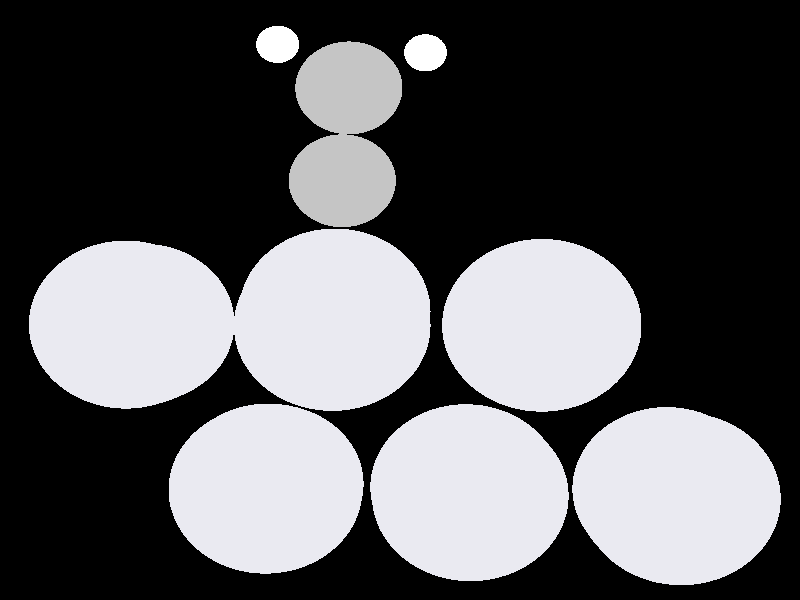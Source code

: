 #include "colors.inc"
#include "finish.inc"

global_settings {assumed_gamma 1 max_trace_level 6}
background {color White transmit 1.0}
camera {perspective
  right -9.31*x up 8.06*y
  direction 100.00*z
  location <0,0,100.00> look_at <0,0,0>}


light_source {<  2.00,   3.00,  40.00> color White
  area_light <0.70, 0, 0>, <0, 0.70, 0>, 3, 3
  adaptive 1 jitter}
// no fog
#declare simple = finish {phong 0.7}
#declare pale = finish {ambient 0.5 diffuse 0.85 roughness 0.001 specular 0.200 }
#declare intermediate = finish {ambient 0.3 diffuse 0.6 specular 0.1 roughness 0.04}
#declare vmd = finish {ambient 0.0 diffuse 0.65 phong 0.1 phong_size 40.0 specular 0.5 }
#declare jmol = finish {ambient 0.2 diffuse 0.6 specular 1 roughness 0.001 metallic}
#declare ase2 = finish {ambient 0.05 brilliance 3 diffuse 0.6 metallic specular 0.7 roughness 0.04 reflection 0.15}
#declare ase3 = finish {ambient 0.15 brilliance 2 diffuse 0.6 metallic specular 1.0 roughness 0.001 reflection 0.0}
#declare glass = finish {ambient 0.05 diffuse 0.3 specular 1.0 roughness 0.001}
#declare glass2 = finish {ambient 0.01 diffuse 0.3 specular 1.0 reflection 0.25 roughness 0.001}
#declare Rcell = 0.050;
#declare Rbond = 0.100;

#macro atom(LOC, R, COL, TRANS, FIN)
  sphere{LOC, R texture{pigment{color COL transmit TRANS} finish{FIN}}}
#end
#macro constrain(LOC, R, COL, TRANS FIN)
union{torus{R, Rcell rotate 45*z texture{pigment{color COL transmit TRANS} finish{FIN}}}
     torus{R, Rcell rotate -45*z texture{pigment{color COL transmit TRANS} finish{FIN}}}
     translate LOC}
#end

// no cell vertices
atom(< -1.62,  -2.68,  -8.49>, 1.16, rgb <0.82, 0.82, 0.88>, 0.0, ase3) // #0
atom(< -1.62,  -2.63,  -5.64>, 1.16, rgb <0.82, 0.82, 0.88>, 0.0, ase3) // #1
atom(< -1.61,  -2.62,  -2.85>, 1.16, rgb <0.82, 0.82, 0.88>, 0.0, ase3) // #2
atom(<  0.83,  -2.67,  -7.07>, 1.16, rgb <0.82, 0.82, 0.88>, 0.0, ase3) // #3
atom(<  0.80,  -2.62,  -4.25>, 1.16, rgb <0.82, 0.82, 0.88>, 0.0, ase3) // #4
atom(<  0.83,  -2.67,  -1.42>, 1.16, rgb <0.82, 0.82, 0.88>, 0.0, ase3) // #5
atom(<  3.28,  -2.68,  -5.66>, 1.16, rgb <0.82, 0.82, 0.88>, 0.0, ase3) // #6
atom(<  3.27,  -2.68,  -2.83>, 1.16, rgb <0.82, 0.82, 0.88>, 0.0, ase3) // #7
atom(<  3.27,  -2.67,   0.00>, 1.16, rgb <0.82, 0.82, 0.88>, 0.0, ase3) // #8
atom(< -3.25,  -0.34,  -8.49>, 1.16, rgb <0.82, 0.82, 0.88>, 0.0, ase3) // #9
atom(< -3.27,  -0.35,  -5.68>, 1.16, rgb <0.82, 0.82, 0.88>, 0.0, ase3) // #10
atom(< -3.28,  -0.34,  -2.82>, 1.16, rgb <0.82, 0.82, 0.88>, 0.0, ase3) // #11
atom(< -0.81,  -0.35,  -7.10>, 1.16, rgb <0.82, 0.82, 0.88>, 0.0, ase3) // #12
atom(< -0.79,  -0.16,  -4.24>, 1.16, rgb <0.82, 0.82, 0.88>, 0.0, ase3) // #13
atom(< -0.80,  -0.35,  -1.38>, 1.16, rgb <0.82, 0.82, 0.88>, 0.0, ase3) // #14
atom(<  1.68,  -0.34,  -5.68>, 1.16, rgb <0.82, 0.82, 0.88>, 0.0, ase3) // #15
atom(<  1.68,  -0.35,  -2.81>, 1.16, rgb <0.82, 0.82, 0.88>, 0.0, ase3) // #16
atom(<  1.65,  -0.34,  -0.00>, 1.16, rgb <0.82, 0.82, 0.88>, 0.0, ase3) // #17
atom(< -0.70,   1.67,  -4.27>, 0.65, rgb <0.56, 0.56, 0.56>, 0.0, ase3) // #18
atom(< -0.62,   2.97,  -4.24>, 0.65, rgb <0.56, 0.56, 0.56>, 0.0, ase3) // #19
atom(<  0.31,   3.47,  -4.49>, 0.26, rgb <1.00, 1.00, 1.00>, 0.0, ase3) // #20
atom(< -1.48,   3.57,  -3.97>, 0.26, rgb <1.00, 1.00, 1.00>, 0.0, ase3) // #21

// no constraints
